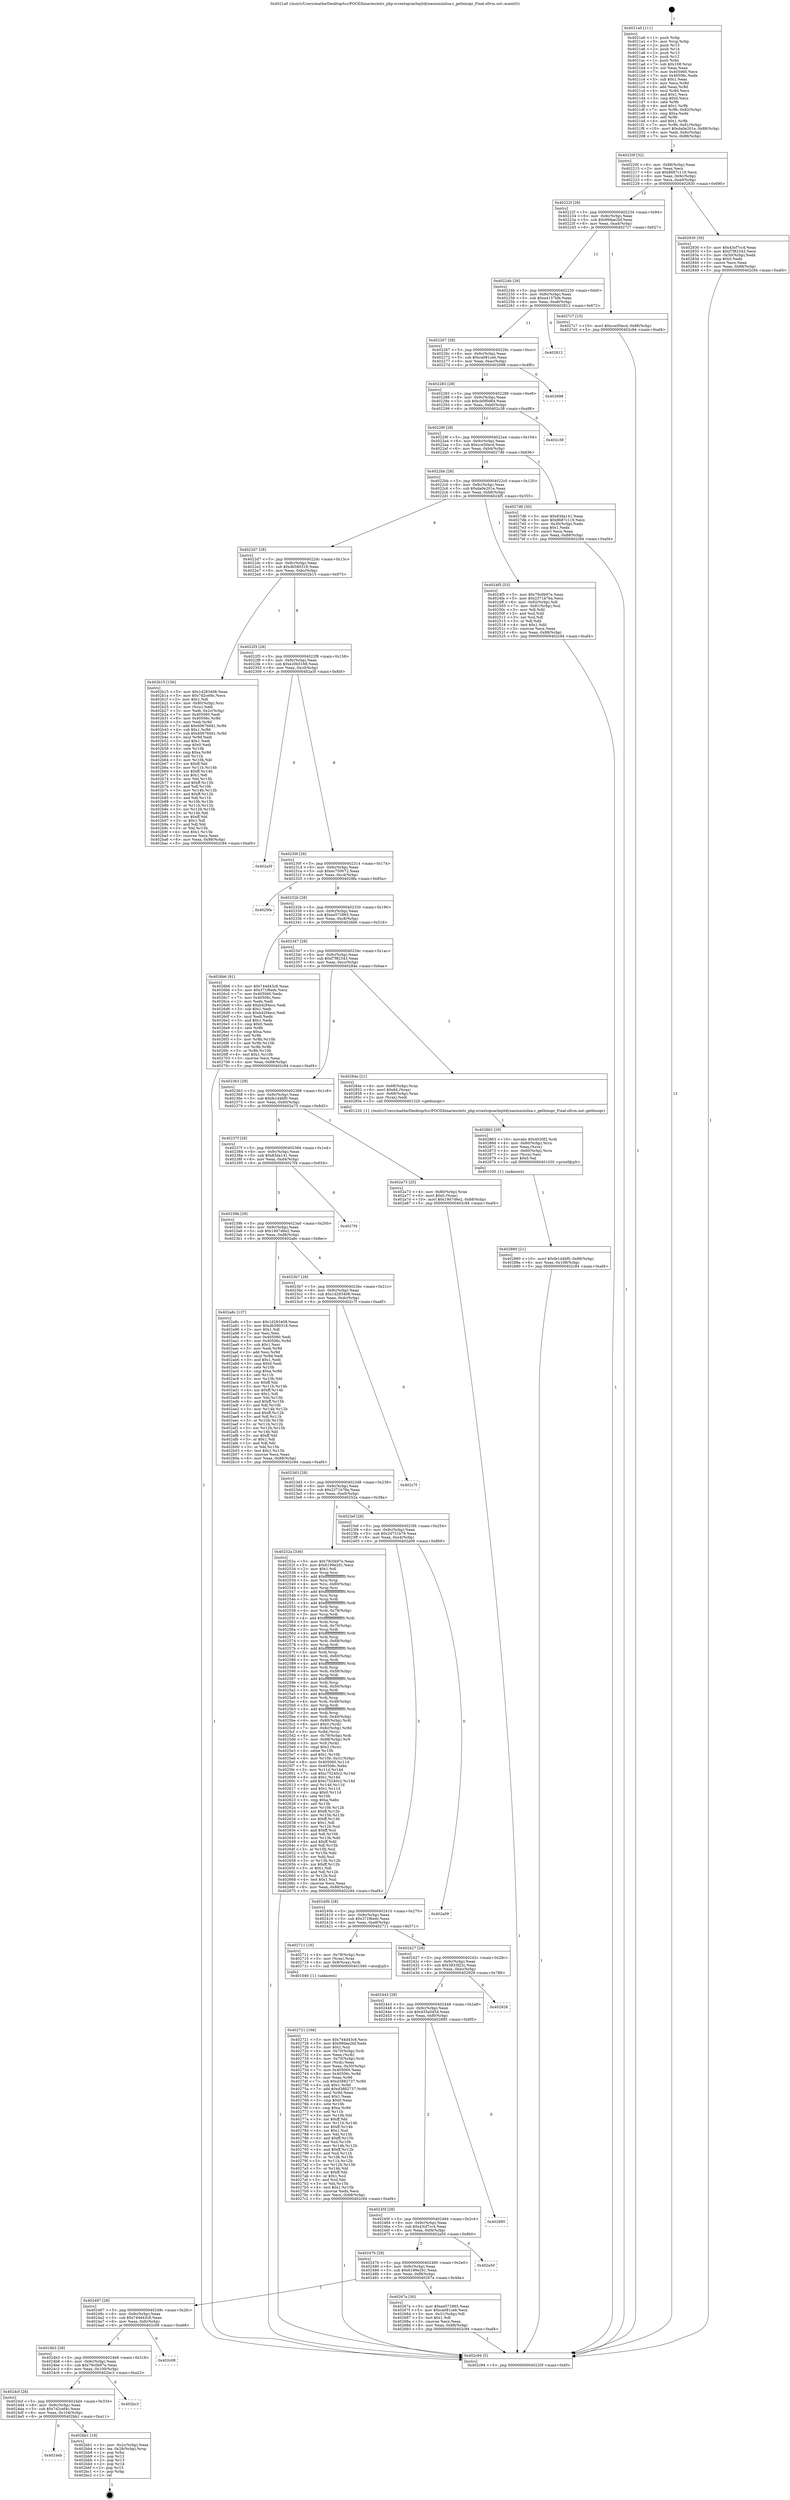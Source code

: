 digraph "0x4021a0" {
  label = "0x4021a0 (/mnt/c/Users/mathe/Desktop/tcc/POCII/binaries/extr_php-srcextopcachejitdynasmminilua.c_getbinopr_Final-ollvm.out::main(0))"
  labelloc = "t"
  node[shape=record]

  Entry [label="",width=0.3,height=0.3,shape=circle,fillcolor=black,style=filled]
  "0x40220f" [label="{
     0x40220f [32]\l
     | [instrs]\l
     &nbsp;&nbsp;0x40220f \<+6\>: mov -0x88(%rbp),%eax\l
     &nbsp;&nbsp;0x402215 \<+2\>: mov %eax,%ecx\l
     &nbsp;&nbsp;0x402217 \<+6\>: sub $0x8687c119,%ecx\l
     &nbsp;&nbsp;0x40221d \<+6\>: mov %eax,-0x9c(%rbp)\l
     &nbsp;&nbsp;0x402223 \<+6\>: mov %ecx,-0xa0(%rbp)\l
     &nbsp;&nbsp;0x402229 \<+6\>: je 0000000000402830 \<main+0x690\>\l
  }"]
  "0x402830" [label="{
     0x402830 [30]\l
     | [instrs]\l
     &nbsp;&nbsp;0x402830 \<+5\>: mov $0x43cf7cc4,%eax\l
     &nbsp;&nbsp;0x402835 \<+5\>: mov $0xf7f82343,%ecx\l
     &nbsp;&nbsp;0x40283a \<+3\>: mov -0x30(%rbp),%edx\l
     &nbsp;&nbsp;0x40283d \<+3\>: cmp $0x0,%edx\l
     &nbsp;&nbsp;0x402840 \<+3\>: cmove %ecx,%eax\l
     &nbsp;&nbsp;0x402843 \<+6\>: mov %eax,-0x88(%rbp)\l
     &nbsp;&nbsp;0x402849 \<+5\>: jmp 0000000000402c94 \<main+0xaf4\>\l
  }"]
  "0x40222f" [label="{
     0x40222f [28]\l
     | [instrs]\l
     &nbsp;&nbsp;0x40222f \<+5\>: jmp 0000000000402234 \<main+0x94\>\l
     &nbsp;&nbsp;0x402234 \<+6\>: mov -0x9c(%rbp),%eax\l
     &nbsp;&nbsp;0x40223a \<+5\>: sub $0x99dae2bf,%eax\l
     &nbsp;&nbsp;0x40223f \<+6\>: mov %eax,-0xa4(%rbp)\l
     &nbsp;&nbsp;0x402245 \<+6\>: je 00000000004027c7 \<main+0x627\>\l
  }"]
  Exit [label="",width=0.3,height=0.3,shape=circle,fillcolor=black,style=filled,peripheries=2]
  "0x4027c7" [label="{
     0x4027c7 [15]\l
     | [instrs]\l
     &nbsp;&nbsp;0x4027c7 \<+10\>: movl $0xcce50ecd,-0x88(%rbp)\l
     &nbsp;&nbsp;0x4027d1 \<+5\>: jmp 0000000000402c94 \<main+0xaf4\>\l
  }"]
  "0x40224b" [label="{
     0x40224b [28]\l
     | [instrs]\l
     &nbsp;&nbsp;0x40224b \<+5\>: jmp 0000000000402250 \<main+0xb0\>\l
     &nbsp;&nbsp;0x402250 \<+6\>: mov -0x9c(%rbp),%eax\l
     &nbsp;&nbsp;0x402256 \<+5\>: sub $0xa4157bfe,%eax\l
     &nbsp;&nbsp;0x40225b \<+6\>: mov %eax,-0xa8(%rbp)\l
     &nbsp;&nbsp;0x402261 \<+6\>: je 0000000000402812 \<main+0x672\>\l
  }"]
  "0x4024eb" [label="{
     0x4024eb\l
  }", style=dashed]
  "0x402812" [label="{
     0x402812\l
  }", style=dashed]
  "0x402267" [label="{
     0x402267 [28]\l
     | [instrs]\l
     &nbsp;&nbsp;0x402267 \<+5\>: jmp 000000000040226c \<main+0xcc\>\l
     &nbsp;&nbsp;0x40226c \<+6\>: mov -0x9c(%rbp),%eax\l
     &nbsp;&nbsp;0x402272 \<+5\>: sub $0xca081ceb,%eax\l
     &nbsp;&nbsp;0x402277 \<+6\>: mov %eax,-0xac(%rbp)\l
     &nbsp;&nbsp;0x40227d \<+6\>: je 0000000000402698 \<main+0x4f8\>\l
  }"]
  "0x402bb1" [label="{
     0x402bb1 [18]\l
     | [instrs]\l
     &nbsp;&nbsp;0x402bb1 \<+3\>: mov -0x2c(%rbp),%eax\l
     &nbsp;&nbsp;0x402bb4 \<+4\>: lea -0x28(%rbp),%rsp\l
     &nbsp;&nbsp;0x402bb8 \<+1\>: pop %rbx\l
     &nbsp;&nbsp;0x402bb9 \<+2\>: pop %r12\l
     &nbsp;&nbsp;0x402bbb \<+2\>: pop %r13\l
     &nbsp;&nbsp;0x402bbd \<+2\>: pop %r14\l
     &nbsp;&nbsp;0x402bbf \<+2\>: pop %r15\l
     &nbsp;&nbsp;0x402bc1 \<+1\>: pop %rbp\l
     &nbsp;&nbsp;0x402bc2 \<+1\>: ret\l
  }"]
  "0x402698" [label="{
     0x402698\l
  }", style=dashed]
  "0x402283" [label="{
     0x402283 [28]\l
     | [instrs]\l
     &nbsp;&nbsp;0x402283 \<+5\>: jmp 0000000000402288 \<main+0xe8\>\l
     &nbsp;&nbsp;0x402288 \<+6\>: mov -0x9c(%rbp),%eax\l
     &nbsp;&nbsp;0x40228e \<+5\>: sub $0xcb0f0d64,%eax\l
     &nbsp;&nbsp;0x402293 \<+6\>: mov %eax,-0xb0(%rbp)\l
     &nbsp;&nbsp;0x402299 \<+6\>: je 0000000000402c38 \<main+0xa98\>\l
  }"]
  "0x4024cf" [label="{
     0x4024cf [28]\l
     | [instrs]\l
     &nbsp;&nbsp;0x4024cf \<+5\>: jmp 00000000004024d4 \<main+0x334\>\l
     &nbsp;&nbsp;0x4024d4 \<+6\>: mov -0x9c(%rbp),%eax\l
     &nbsp;&nbsp;0x4024da \<+5\>: sub $0x7d2cef4c,%eax\l
     &nbsp;&nbsp;0x4024df \<+6\>: mov %eax,-0x104(%rbp)\l
     &nbsp;&nbsp;0x4024e5 \<+6\>: je 0000000000402bb1 \<main+0xa11\>\l
  }"]
  "0x402c38" [label="{
     0x402c38\l
  }", style=dashed]
  "0x40229f" [label="{
     0x40229f [28]\l
     | [instrs]\l
     &nbsp;&nbsp;0x40229f \<+5\>: jmp 00000000004022a4 \<main+0x104\>\l
     &nbsp;&nbsp;0x4022a4 \<+6\>: mov -0x9c(%rbp),%eax\l
     &nbsp;&nbsp;0x4022aa \<+5\>: sub $0xcce50ecd,%eax\l
     &nbsp;&nbsp;0x4022af \<+6\>: mov %eax,-0xb4(%rbp)\l
     &nbsp;&nbsp;0x4022b5 \<+6\>: je 00000000004027d6 \<main+0x636\>\l
  }"]
  "0x402bc3" [label="{
     0x402bc3\l
  }", style=dashed]
  "0x4027d6" [label="{
     0x4027d6 [30]\l
     | [instrs]\l
     &nbsp;&nbsp;0x4027d6 \<+5\>: mov $0x83da141,%eax\l
     &nbsp;&nbsp;0x4027db \<+5\>: mov $0x8687c119,%ecx\l
     &nbsp;&nbsp;0x4027e0 \<+3\>: mov -0x30(%rbp),%edx\l
     &nbsp;&nbsp;0x4027e3 \<+3\>: cmp $0x1,%edx\l
     &nbsp;&nbsp;0x4027e6 \<+3\>: cmovl %ecx,%eax\l
     &nbsp;&nbsp;0x4027e9 \<+6\>: mov %eax,-0x88(%rbp)\l
     &nbsp;&nbsp;0x4027ef \<+5\>: jmp 0000000000402c94 \<main+0xaf4\>\l
  }"]
  "0x4022bb" [label="{
     0x4022bb [28]\l
     | [instrs]\l
     &nbsp;&nbsp;0x4022bb \<+5\>: jmp 00000000004022c0 \<main+0x120\>\l
     &nbsp;&nbsp;0x4022c0 \<+6\>: mov -0x9c(%rbp),%eax\l
     &nbsp;&nbsp;0x4022c6 \<+5\>: sub $0xda0e201e,%eax\l
     &nbsp;&nbsp;0x4022cb \<+6\>: mov %eax,-0xb8(%rbp)\l
     &nbsp;&nbsp;0x4022d1 \<+6\>: je 00000000004024f5 \<main+0x355\>\l
  }"]
  "0x4024b3" [label="{
     0x4024b3 [28]\l
     | [instrs]\l
     &nbsp;&nbsp;0x4024b3 \<+5\>: jmp 00000000004024b8 \<main+0x318\>\l
     &nbsp;&nbsp;0x4024b8 \<+6\>: mov -0x9c(%rbp),%eax\l
     &nbsp;&nbsp;0x4024be \<+5\>: sub $0x79c0b97e,%eax\l
     &nbsp;&nbsp;0x4024c3 \<+6\>: mov %eax,-0x100(%rbp)\l
     &nbsp;&nbsp;0x4024c9 \<+6\>: je 0000000000402bc3 \<main+0xa23\>\l
  }"]
  "0x4024f5" [label="{
     0x4024f5 [53]\l
     | [instrs]\l
     &nbsp;&nbsp;0x4024f5 \<+5\>: mov $0x79c0b97e,%eax\l
     &nbsp;&nbsp;0x4024fa \<+5\>: mov $0x2371b76a,%ecx\l
     &nbsp;&nbsp;0x4024ff \<+6\>: mov -0x82(%rbp),%dl\l
     &nbsp;&nbsp;0x402505 \<+7\>: mov -0x81(%rbp),%sil\l
     &nbsp;&nbsp;0x40250c \<+3\>: mov %dl,%dil\l
     &nbsp;&nbsp;0x40250f \<+3\>: and %sil,%dil\l
     &nbsp;&nbsp;0x402512 \<+3\>: xor %sil,%dl\l
     &nbsp;&nbsp;0x402515 \<+3\>: or %dl,%dil\l
     &nbsp;&nbsp;0x402518 \<+4\>: test $0x1,%dil\l
     &nbsp;&nbsp;0x40251c \<+3\>: cmovne %ecx,%eax\l
     &nbsp;&nbsp;0x40251f \<+6\>: mov %eax,-0x88(%rbp)\l
     &nbsp;&nbsp;0x402525 \<+5\>: jmp 0000000000402c94 \<main+0xaf4\>\l
  }"]
  "0x4022d7" [label="{
     0x4022d7 [28]\l
     | [instrs]\l
     &nbsp;&nbsp;0x4022d7 \<+5\>: jmp 00000000004022dc \<main+0x13c\>\l
     &nbsp;&nbsp;0x4022dc \<+6\>: mov -0x9c(%rbp),%eax\l
     &nbsp;&nbsp;0x4022e2 \<+5\>: sub $0xdb580318,%eax\l
     &nbsp;&nbsp;0x4022e7 \<+6\>: mov %eax,-0xbc(%rbp)\l
     &nbsp;&nbsp;0x4022ed \<+6\>: je 0000000000402b15 \<main+0x975\>\l
  }"]
  "0x402c94" [label="{
     0x402c94 [5]\l
     | [instrs]\l
     &nbsp;&nbsp;0x402c94 \<+5\>: jmp 000000000040220f \<main+0x6f\>\l
  }"]
  "0x4021a0" [label="{
     0x4021a0 [111]\l
     | [instrs]\l
     &nbsp;&nbsp;0x4021a0 \<+1\>: push %rbp\l
     &nbsp;&nbsp;0x4021a1 \<+3\>: mov %rsp,%rbp\l
     &nbsp;&nbsp;0x4021a4 \<+2\>: push %r15\l
     &nbsp;&nbsp;0x4021a6 \<+2\>: push %r14\l
     &nbsp;&nbsp;0x4021a8 \<+2\>: push %r13\l
     &nbsp;&nbsp;0x4021aa \<+2\>: push %r12\l
     &nbsp;&nbsp;0x4021ac \<+1\>: push %rbx\l
     &nbsp;&nbsp;0x4021ad \<+7\>: sub $0x108,%rsp\l
     &nbsp;&nbsp;0x4021b4 \<+2\>: xor %eax,%eax\l
     &nbsp;&nbsp;0x4021b6 \<+7\>: mov 0x405060,%ecx\l
     &nbsp;&nbsp;0x4021bd \<+7\>: mov 0x40506c,%edx\l
     &nbsp;&nbsp;0x4021c4 \<+3\>: sub $0x1,%eax\l
     &nbsp;&nbsp;0x4021c7 \<+3\>: mov %ecx,%r8d\l
     &nbsp;&nbsp;0x4021ca \<+3\>: add %eax,%r8d\l
     &nbsp;&nbsp;0x4021cd \<+4\>: imul %r8d,%ecx\l
     &nbsp;&nbsp;0x4021d1 \<+3\>: and $0x1,%ecx\l
     &nbsp;&nbsp;0x4021d4 \<+3\>: cmp $0x0,%ecx\l
     &nbsp;&nbsp;0x4021d7 \<+4\>: sete %r9b\l
     &nbsp;&nbsp;0x4021db \<+4\>: and $0x1,%r9b\l
     &nbsp;&nbsp;0x4021df \<+7\>: mov %r9b,-0x82(%rbp)\l
     &nbsp;&nbsp;0x4021e6 \<+3\>: cmp $0xa,%edx\l
     &nbsp;&nbsp;0x4021e9 \<+4\>: setl %r9b\l
     &nbsp;&nbsp;0x4021ed \<+4\>: and $0x1,%r9b\l
     &nbsp;&nbsp;0x4021f1 \<+7\>: mov %r9b,-0x81(%rbp)\l
     &nbsp;&nbsp;0x4021f8 \<+10\>: movl $0xda0e201e,-0x88(%rbp)\l
     &nbsp;&nbsp;0x402202 \<+6\>: mov %edi,-0x8c(%rbp)\l
     &nbsp;&nbsp;0x402208 \<+7\>: mov %rsi,-0x98(%rbp)\l
  }"]
  "0x402c08" [label="{
     0x402c08\l
  }", style=dashed]
  "0x402b15" [label="{
     0x402b15 [156]\l
     | [instrs]\l
     &nbsp;&nbsp;0x402b15 \<+5\>: mov $0x1d283408,%eax\l
     &nbsp;&nbsp;0x402b1a \<+5\>: mov $0x7d2cef4c,%ecx\l
     &nbsp;&nbsp;0x402b1f \<+2\>: mov $0x1,%dl\l
     &nbsp;&nbsp;0x402b21 \<+4\>: mov -0x80(%rbp),%rsi\l
     &nbsp;&nbsp;0x402b25 \<+2\>: mov (%rsi),%edi\l
     &nbsp;&nbsp;0x402b27 \<+3\>: mov %edi,-0x2c(%rbp)\l
     &nbsp;&nbsp;0x402b2a \<+7\>: mov 0x405060,%edi\l
     &nbsp;&nbsp;0x402b31 \<+8\>: mov 0x40506c,%r8d\l
     &nbsp;&nbsp;0x402b39 \<+3\>: mov %edi,%r9d\l
     &nbsp;&nbsp;0x402b3c \<+7\>: add $0x606760d1,%r9d\l
     &nbsp;&nbsp;0x402b43 \<+4\>: sub $0x1,%r9d\l
     &nbsp;&nbsp;0x402b47 \<+7\>: sub $0x606760d1,%r9d\l
     &nbsp;&nbsp;0x402b4e \<+4\>: imul %r9d,%edi\l
     &nbsp;&nbsp;0x402b52 \<+3\>: and $0x1,%edi\l
     &nbsp;&nbsp;0x402b55 \<+3\>: cmp $0x0,%edi\l
     &nbsp;&nbsp;0x402b58 \<+4\>: sete %r10b\l
     &nbsp;&nbsp;0x402b5c \<+4\>: cmp $0xa,%r8d\l
     &nbsp;&nbsp;0x402b60 \<+4\>: setl %r11b\l
     &nbsp;&nbsp;0x402b64 \<+3\>: mov %r10b,%bl\l
     &nbsp;&nbsp;0x402b67 \<+3\>: xor $0xff,%bl\l
     &nbsp;&nbsp;0x402b6a \<+3\>: mov %r11b,%r14b\l
     &nbsp;&nbsp;0x402b6d \<+4\>: xor $0xff,%r14b\l
     &nbsp;&nbsp;0x402b71 \<+3\>: xor $0x1,%dl\l
     &nbsp;&nbsp;0x402b74 \<+3\>: mov %bl,%r15b\l
     &nbsp;&nbsp;0x402b77 \<+4\>: and $0xff,%r15b\l
     &nbsp;&nbsp;0x402b7b \<+3\>: and %dl,%r10b\l
     &nbsp;&nbsp;0x402b7e \<+3\>: mov %r14b,%r12b\l
     &nbsp;&nbsp;0x402b81 \<+4\>: and $0xff,%r12b\l
     &nbsp;&nbsp;0x402b85 \<+3\>: and %dl,%r11b\l
     &nbsp;&nbsp;0x402b88 \<+3\>: or %r10b,%r15b\l
     &nbsp;&nbsp;0x402b8b \<+3\>: or %r11b,%r12b\l
     &nbsp;&nbsp;0x402b8e \<+3\>: xor %r12b,%r15b\l
     &nbsp;&nbsp;0x402b91 \<+3\>: or %r14b,%bl\l
     &nbsp;&nbsp;0x402b94 \<+3\>: xor $0xff,%bl\l
     &nbsp;&nbsp;0x402b97 \<+3\>: or $0x1,%dl\l
     &nbsp;&nbsp;0x402b9a \<+2\>: and %dl,%bl\l
     &nbsp;&nbsp;0x402b9c \<+3\>: or %bl,%r15b\l
     &nbsp;&nbsp;0x402b9f \<+4\>: test $0x1,%r15b\l
     &nbsp;&nbsp;0x402ba3 \<+3\>: cmovne %ecx,%eax\l
     &nbsp;&nbsp;0x402ba6 \<+6\>: mov %eax,-0x88(%rbp)\l
     &nbsp;&nbsp;0x402bac \<+5\>: jmp 0000000000402c94 \<main+0xaf4\>\l
  }"]
  "0x4022f3" [label="{
     0x4022f3 [28]\l
     | [instrs]\l
     &nbsp;&nbsp;0x4022f3 \<+5\>: jmp 00000000004022f8 \<main+0x158\>\l
     &nbsp;&nbsp;0x4022f8 \<+6\>: mov -0x9c(%rbp),%eax\l
     &nbsp;&nbsp;0x4022fe \<+5\>: sub $0xe20b5168,%eax\l
     &nbsp;&nbsp;0x402303 \<+6\>: mov %eax,-0xc0(%rbp)\l
     &nbsp;&nbsp;0x402309 \<+6\>: je 0000000000402a5f \<main+0x8bf\>\l
  }"]
  "0x402880" [label="{
     0x402880 [21]\l
     | [instrs]\l
     &nbsp;&nbsp;0x402880 \<+10\>: movl $0xfe1d4bf0,-0x88(%rbp)\l
     &nbsp;&nbsp;0x40288a \<+6\>: mov %eax,-0x108(%rbp)\l
     &nbsp;&nbsp;0x402890 \<+5\>: jmp 0000000000402c94 \<main+0xaf4\>\l
  }"]
  "0x402a5f" [label="{
     0x402a5f\l
  }", style=dashed]
  "0x40230f" [label="{
     0x40230f [28]\l
     | [instrs]\l
     &nbsp;&nbsp;0x40230f \<+5\>: jmp 0000000000402314 \<main+0x174\>\l
     &nbsp;&nbsp;0x402314 \<+6\>: mov -0x9c(%rbp),%eax\l
     &nbsp;&nbsp;0x40231a \<+5\>: sub $0xec750072,%eax\l
     &nbsp;&nbsp;0x40231f \<+6\>: mov %eax,-0xc4(%rbp)\l
     &nbsp;&nbsp;0x402325 \<+6\>: je 00000000004029fa \<main+0x85a\>\l
  }"]
  "0x402863" [label="{
     0x402863 [29]\l
     | [instrs]\l
     &nbsp;&nbsp;0x402863 \<+10\>: movabs $0x4030f2,%rdi\l
     &nbsp;&nbsp;0x40286d \<+4\>: mov -0x60(%rbp),%rcx\l
     &nbsp;&nbsp;0x402871 \<+2\>: mov %eax,(%rcx)\l
     &nbsp;&nbsp;0x402873 \<+4\>: mov -0x60(%rbp),%rcx\l
     &nbsp;&nbsp;0x402877 \<+2\>: mov (%rcx),%esi\l
     &nbsp;&nbsp;0x402879 \<+2\>: mov $0x0,%al\l
     &nbsp;&nbsp;0x40287b \<+5\>: call 0000000000401030 \<printf@plt\>\l
     | [calls]\l
     &nbsp;&nbsp;0x401030 \{1\} (unknown)\l
  }"]
  "0x4029fa" [label="{
     0x4029fa\l
  }", style=dashed]
  "0x40232b" [label="{
     0x40232b [28]\l
     | [instrs]\l
     &nbsp;&nbsp;0x40232b \<+5\>: jmp 0000000000402330 \<main+0x190\>\l
     &nbsp;&nbsp;0x402330 \<+6\>: mov -0x9c(%rbp),%eax\l
     &nbsp;&nbsp;0x402336 \<+5\>: sub $0xee572965,%eax\l
     &nbsp;&nbsp;0x40233b \<+6\>: mov %eax,-0xc8(%rbp)\l
     &nbsp;&nbsp;0x402341 \<+6\>: je 00000000004026b6 \<main+0x516\>\l
  }"]
  "0x402721" [label="{
     0x402721 [166]\l
     | [instrs]\l
     &nbsp;&nbsp;0x402721 \<+5\>: mov $0x744d43c8,%ecx\l
     &nbsp;&nbsp;0x402726 \<+5\>: mov $0x99dae2bf,%edx\l
     &nbsp;&nbsp;0x40272b \<+3\>: mov $0x1,%sil\l
     &nbsp;&nbsp;0x40272e \<+4\>: mov -0x70(%rbp),%rdi\l
     &nbsp;&nbsp;0x402732 \<+2\>: mov %eax,(%rdi)\l
     &nbsp;&nbsp;0x402734 \<+4\>: mov -0x70(%rbp),%rdi\l
     &nbsp;&nbsp;0x402738 \<+2\>: mov (%rdi),%eax\l
     &nbsp;&nbsp;0x40273a \<+3\>: mov %eax,-0x30(%rbp)\l
     &nbsp;&nbsp;0x40273d \<+7\>: mov 0x405060,%eax\l
     &nbsp;&nbsp;0x402744 \<+8\>: mov 0x40506c,%r8d\l
     &nbsp;&nbsp;0x40274c \<+3\>: mov %eax,%r9d\l
     &nbsp;&nbsp;0x40274f \<+7\>: sub $0xd3882737,%r9d\l
     &nbsp;&nbsp;0x402756 \<+4\>: sub $0x1,%r9d\l
     &nbsp;&nbsp;0x40275a \<+7\>: add $0xd3882737,%r9d\l
     &nbsp;&nbsp;0x402761 \<+4\>: imul %r9d,%eax\l
     &nbsp;&nbsp;0x402765 \<+3\>: and $0x1,%eax\l
     &nbsp;&nbsp;0x402768 \<+3\>: cmp $0x0,%eax\l
     &nbsp;&nbsp;0x40276b \<+4\>: sete %r10b\l
     &nbsp;&nbsp;0x40276f \<+4\>: cmp $0xa,%r8d\l
     &nbsp;&nbsp;0x402773 \<+4\>: setl %r11b\l
     &nbsp;&nbsp;0x402777 \<+3\>: mov %r10b,%bl\l
     &nbsp;&nbsp;0x40277a \<+3\>: xor $0xff,%bl\l
     &nbsp;&nbsp;0x40277d \<+3\>: mov %r11b,%r14b\l
     &nbsp;&nbsp;0x402780 \<+4\>: xor $0xff,%r14b\l
     &nbsp;&nbsp;0x402784 \<+4\>: xor $0x1,%sil\l
     &nbsp;&nbsp;0x402788 \<+3\>: mov %bl,%r15b\l
     &nbsp;&nbsp;0x40278b \<+4\>: and $0xff,%r15b\l
     &nbsp;&nbsp;0x40278f \<+3\>: and %sil,%r10b\l
     &nbsp;&nbsp;0x402792 \<+3\>: mov %r14b,%r12b\l
     &nbsp;&nbsp;0x402795 \<+4\>: and $0xff,%r12b\l
     &nbsp;&nbsp;0x402799 \<+3\>: and %sil,%r11b\l
     &nbsp;&nbsp;0x40279c \<+3\>: or %r10b,%r15b\l
     &nbsp;&nbsp;0x40279f \<+3\>: or %r11b,%r12b\l
     &nbsp;&nbsp;0x4027a2 \<+3\>: xor %r12b,%r15b\l
     &nbsp;&nbsp;0x4027a5 \<+3\>: or %r14b,%bl\l
     &nbsp;&nbsp;0x4027a8 \<+3\>: xor $0xff,%bl\l
     &nbsp;&nbsp;0x4027ab \<+4\>: or $0x1,%sil\l
     &nbsp;&nbsp;0x4027af \<+3\>: and %sil,%bl\l
     &nbsp;&nbsp;0x4027b2 \<+3\>: or %bl,%r15b\l
     &nbsp;&nbsp;0x4027b5 \<+4\>: test $0x1,%r15b\l
     &nbsp;&nbsp;0x4027b9 \<+3\>: cmovne %edx,%ecx\l
     &nbsp;&nbsp;0x4027bc \<+6\>: mov %ecx,-0x88(%rbp)\l
     &nbsp;&nbsp;0x4027c2 \<+5\>: jmp 0000000000402c94 \<main+0xaf4\>\l
  }"]
  "0x4026b6" [label="{
     0x4026b6 [91]\l
     | [instrs]\l
     &nbsp;&nbsp;0x4026b6 \<+5\>: mov $0x744d43c8,%eax\l
     &nbsp;&nbsp;0x4026bb \<+5\>: mov $0x371f6edc,%ecx\l
     &nbsp;&nbsp;0x4026c0 \<+7\>: mov 0x405060,%edx\l
     &nbsp;&nbsp;0x4026c7 \<+7\>: mov 0x40506c,%esi\l
     &nbsp;&nbsp;0x4026ce \<+2\>: mov %edx,%edi\l
     &nbsp;&nbsp;0x4026d0 \<+6\>: add $0xb42f4ecc,%edi\l
     &nbsp;&nbsp;0x4026d6 \<+3\>: sub $0x1,%edi\l
     &nbsp;&nbsp;0x4026d9 \<+6\>: sub $0xb42f4ecc,%edi\l
     &nbsp;&nbsp;0x4026df \<+3\>: imul %edi,%edx\l
     &nbsp;&nbsp;0x4026e2 \<+3\>: and $0x1,%edx\l
     &nbsp;&nbsp;0x4026e5 \<+3\>: cmp $0x0,%edx\l
     &nbsp;&nbsp;0x4026e8 \<+4\>: sete %r8b\l
     &nbsp;&nbsp;0x4026ec \<+3\>: cmp $0xa,%esi\l
     &nbsp;&nbsp;0x4026ef \<+4\>: setl %r9b\l
     &nbsp;&nbsp;0x4026f3 \<+3\>: mov %r8b,%r10b\l
     &nbsp;&nbsp;0x4026f6 \<+3\>: and %r9b,%r10b\l
     &nbsp;&nbsp;0x4026f9 \<+3\>: xor %r9b,%r8b\l
     &nbsp;&nbsp;0x4026fc \<+3\>: or %r8b,%r10b\l
     &nbsp;&nbsp;0x4026ff \<+4\>: test $0x1,%r10b\l
     &nbsp;&nbsp;0x402703 \<+3\>: cmovne %ecx,%eax\l
     &nbsp;&nbsp;0x402706 \<+6\>: mov %eax,-0x88(%rbp)\l
     &nbsp;&nbsp;0x40270c \<+5\>: jmp 0000000000402c94 \<main+0xaf4\>\l
  }"]
  "0x402347" [label="{
     0x402347 [28]\l
     | [instrs]\l
     &nbsp;&nbsp;0x402347 \<+5\>: jmp 000000000040234c \<main+0x1ac\>\l
     &nbsp;&nbsp;0x40234c \<+6\>: mov -0x9c(%rbp),%eax\l
     &nbsp;&nbsp;0x402352 \<+5\>: sub $0xf7f82343,%eax\l
     &nbsp;&nbsp;0x402357 \<+6\>: mov %eax,-0xcc(%rbp)\l
     &nbsp;&nbsp;0x40235d \<+6\>: je 000000000040284e \<main+0x6ae\>\l
  }"]
  "0x402497" [label="{
     0x402497 [28]\l
     | [instrs]\l
     &nbsp;&nbsp;0x402497 \<+5\>: jmp 000000000040249c \<main+0x2fc\>\l
     &nbsp;&nbsp;0x40249c \<+6\>: mov -0x9c(%rbp),%eax\l
     &nbsp;&nbsp;0x4024a2 \<+5\>: sub $0x744d43c8,%eax\l
     &nbsp;&nbsp;0x4024a7 \<+6\>: mov %eax,-0xfc(%rbp)\l
     &nbsp;&nbsp;0x4024ad \<+6\>: je 0000000000402c08 \<main+0xa68\>\l
  }"]
  "0x40284e" [label="{
     0x40284e [21]\l
     | [instrs]\l
     &nbsp;&nbsp;0x40284e \<+4\>: mov -0x68(%rbp),%rax\l
     &nbsp;&nbsp;0x402852 \<+6\>: movl $0x64,(%rax)\l
     &nbsp;&nbsp;0x402858 \<+4\>: mov -0x68(%rbp),%rax\l
     &nbsp;&nbsp;0x40285c \<+2\>: mov (%rax),%edi\l
     &nbsp;&nbsp;0x40285e \<+5\>: call 0000000000401220 \<getbinopr\>\l
     | [calls]\l
     &nbsp;&nbsp;0x401220 \{1\} (/mnt/c/Users/mathe/Desktop/tcc/POCII/binaries/extr_php-srcextopcachejitdynasmminilua.c_getbinopr_Final-ollvm.out::getbinopr)\l
  }"]
  "0x402363" [label="{
     0x402363 [28]\l
     | [instrs]\l
     &nbsp;&nbsp;0x402363 \<+5\>: jmp 0000000000402368 \<main+0x1c8\>\l
     &nbsp;&nbsp;0x402368 \<+6\>: mov -0x9c(%rbp),%eax\l
     &nbsp;&nbsp;0x40236e \<+5\>: sub $0xfe1d4bf0,%eax\l
     &nbsp;&nbsp;0x402373 \<+6\>: mov %eax,-0xd0(%rbp)\l
     &nbsp;&nbsp;0x402379 \<+6\>: je 0000000000402a73 \<main+0x8d3\>\l
  }"]
  "0x40267a" [label="{
     0x40267a [30]\l
     | [instrs]\l
     &nbsp;&nbsp;0x40267a \<+5\>: mov $0xee572965,%eax\l
     &nbsp;&nbsp;0x40267f \<+5\>: mov $0xca081ceb,%ecx\l
     &nbsp;&nbsp;0x402684 \<+3\>: mov -0x31(%rbp),%dl\l
     &nbsp;&nbsp;0x402687 \<+3\>: test $0x1,%dl\l
     &nbsp;&nbsp;0x40268a \<+3\>: cmovne %ecx,%eax\l
     &nbsp;&nbsp;0x40268d \<+6\>: mov %eax,-0x88(%rbp)\l
     &nbsp;&nbsp;0x402693 \<+5\>: jmp 0000000000402c94 \<main+0xaf4\>\l
  }"]
  "0x402a73" [label="{
     0x402a73 [25]\l
     | [instrs]\l
     &nbsp;&nbsp;0x402a73 \<+4\>: mov -0x80(%rbp),%rax\l
     &nbsp;&nbsp;0x402a77 \<+6\>: movl $0x0,(%rax)\l
     &nbsp;&nbsp;0x402a7d \<+10\>: movl $0x19d7d6e2,-0x88(%rbp)\l
     &nbsp;&nbsp;0x402a87 \<+5\>: jmp 0000000000402c94 \<main+0xaf4\>\l
  }"]
  "0x40237f" [label="{
     0x40237f [28]\l
     | [instrs]\l
     &nbsp;&nbsp;0x40237f \<+5\>: jmp 0000000000402384 \<main+0x1e4\>\l
     &nbsp;&nbsp;0x402384 \<+6\>: mov -0x9c(%rbp),%eax\l
     &nbsp;&nbsp;0x40238a \<+5\>: sub $0x83da141,%eax\l
     &nbsp;&nbsp;0x40238f \<+6\>: mov %eax,-0xd4(%rbp)\l
     &nbsp;&nbsp;0x402395 \<+6\>: je 00000000004027f4 \<main+0x654\>\l
  }"]
  "0x40247b" [label="{
     0x40247b [28]\l
     | [instrs]\l
     &nbsp;&nbsp;0x40247b \<+5\>: jmp 0000000000402480 \<main+0x2e0\>\l
     &nbsp;&nbsp;0x402480 \<+6\>: mov -0x9c(%rbp),%eax\l
     &nbsp;&nbsp;0x402486 \<+5\>: sub $0x6199e291,%eax\l
     &nbsp;&nbsp;0x40248b \<+6\>: mov %eax,-0xf8(%rbp)\l
     &nbsp;&nbsp;0x402491 \<+6\>: je 000000000040267a \<main+0x4da\>\l
  }"]
  "0x4027f4" [label="{
     0x4027f4\l
  }", style=dashed]
  "0x40239b" [label="{
     0x40239b [28]\l
     | [instrs]\l
     &nbsp;&nbsp;0x40239b \<+5\>: jmp 00000000004023a0 \<main+0x200\>\l
     &nbsp;&nbsp;0x4023a0 \<+6\>: mov -0x9c(%rbp),%eax\l
     &nbsp;&nbsp;0x4023a6 \<+5\>: sub $0x19d7d6e2,%eax\l
     &nbsp;&nbsp;0x4023ab \<+6\>: mov %eax,-0xd8(%rbp)\l
     &nbsp;&nbsp;0x4023b1 \<+6\>: je 0000000000402a8c \<main+0x8ec\>\l
  }"]
  "0x402a50" [label="{
     0x402a50\l
  }", style=dashed]
  "0x402a8c" [label="{
     0x402a8c [137]\l
     | [instrs]\l
     &nbsp;&nbsp;0x402a8c \<+5\>: mov $0x1d283408,%eax\l
     &nbsp;&nbsp;0x402a91 \<+5\>: mov $0xdb580318,%ecx\l
     &nbsp;&nbsp;0x402a96 \<+2\>: mov $0x1,%dl\l
     &nbsp;&nbsp;0x402a98 \<+2\>: xor %esi,%esi\l
     &nbsp;&nbsp;0x402a9a \<+7\>: mov 0x405060,%edi\l
     &nbsp;&nbsp;0x402aa1 \<+8\>: mov 0x40506c,%r8d\l
     &nbsp;&nbsp;0x402aa9 \<+3\>: sub $0x1,%esi\l
     &nbsp;&nbsp;0x402aac \<+3\>: mov %edi,%r9d\l
     &nbsp;&nbsp;0x402aaf \<+3\>: add %esi,%r9d\l
     &nbsp;&nbsp;0x402ab2 \<+4\>: imul %r9d,%edi\l
     &nbsp;&nbsp;0x402ab6 \<+3\>: and $0x1,%edi\l
     &nbsp;&nbsp;0x402ab9 \<+3\>: cmp $0x0,%edi\l
     &nbsp;&nbsp;0x402abc \<+4\>: sete %r10b\l
     &nbsp;&nbsp;0x402ac0 \<+4\>: cmp $0xa,%r8d\l
     &nbsp;&nbsp;0x402ac4 \<+4\>: setl %r11b\l
     &nbsp;&nbsp;0x402ac8 \<+3\>: mov %r10b,%bl\l
     &nbsp;&nbsp;0x402acb \<+3\>: xor $0xff,%bl\l
     &nbsp;&nbsp;0x402ace \<+3\>: mov %r11b,%r14b\l
     &nbsp;&nbsp;0x402ad1 \<+4\>: xor $0xff,%r14b\l
     &nbsp;&nbsp;0x402ad5 \<+3\>: xor $0x1,%dl\l
     &nbsp;&nbsp;0x402ad8 \<+3\>: mov %bl,%r15b\l
     &nbsp;&nbsp;0x402adb \<+4\>: and $0xff,%r15b\l
     &nbsp;&nbsp;0x402adf \<+3\>: and %dl,%r10b\l
     &nbsp;&nbsp;0x402ae2 \<+3\>: mov %r14b,%r12b\l
     &nbsp;&nbsp;0x402ae5 \<+4\>: and $0xff,%r12b\l
     &nbsp;&nbsp;0x402ae9 \<+3\>: and %dl,%r11b\l
     &nbsp;&nbsp;0x402aec \<+3\>: or %r10b,%r15b\l
     &nbsp;&nbsp;0x402aef \<+3\>: or %r11b,%r12b\l
     &nbsp;&nbsp;0x402af2 \<+3\>: xor %r12b,%r15b\l
     &nbsp;&nbsp;0x402af5 \<+3\>: or %r14b,%bl\l
     &nbsp;&nbsp;0x402af8 \<+3\>: xor $0xff,%bl\l
     &nbsp;&nbsp;0x402afb \<+3\>: or $0x1,%dl\l
     &nbsp;&nbsp;0x402afe \<+2\>: and %dl,%bl\l
     &nbsp;&nbsp;0x402b00 \<+3\>: or %bl,%r15b\l
     &nbsp;&nbsp;0x402b03 \<+4\>: test $0x1,%r15b\l
     &nbsp;&nbsp;0x402b07 \<+3\>: cmovne %ecx,%eax\l
     &nbsp;&nbsp;0x402b0a \<+6\>: mov %eax,-0x88(%rbp)\l
     &nbsp;&nbsp;0x402b10 \<+5\>: jmp 0000000000402c94 \<main+0xaf4\>\l
  }"]
  "0x4023b7" [label="{
     0x4023b7 [28]\l
     | [instrs]\l
     &nbsp;&nbsp;0x4023b7 \<+5\>: jmp 00000000004023bc \<main+0x21c\>\l
     &nbsp;&nbsp;0x4023bc \<+6\>: mov -0x9c(%rbp),%eax\l
     &nbsp;&nbsp;0x4023c2 \<+5\>: sub $0x1d283408,%eax\l
     &nbsp;&nbsp;0x4023c7 \<+6\>: mov %eax,-0xdc(%rbp)\l
     &nbsp;&nbsp;0x4023cd \<+6\>: je 0000000000402c7f \<main+0xadf\>\l
  }"]
  "0x40245f" [label="{
     0x40245f [28]\l
     | [instrs]\l
     &nbsp;&nbsp;0x40245f \<+5\>: jmp 0000000000402464 \<main+0x2c4\>\l
     &nbsp;&nbsp;0x402464 \<+6\>: mov -0x9c(%rbp),%eax\l
     &nbsp;&nbsp;0x40246a \<+5\>: sub $0x43cf7cc4,%eax\l
     &nbsp;&nbsp;0x40246f \<+6\>: mov %eax,-0xf4(%rbp)\l
     &nbsp;&nbsp;0x402475 \<+6\>: je 0000000000402a50 \<main+0x8b0\>\l
  }"]
  "0x402c7f" [label="{
     0x402c7f\l
  }", style=dashed]
  "0x4023d3" [label="{
     0x4023d3 [28]\l
     | [instrs]\l
     &nbsp;&nbsp;0x4023d3 \<+5\>: jmp 00000000004023d8 \<main+0x238\>\l
     &nbsp;&nbsp;0x4023d8 \<+6\>: mov -0x9c(%rbp),%eax\l
     &nbsp;&nbsp;0x4023de \<+5\>: sub $0x2371b76a,%eax\l
     &nbsp;&nbsp;0x4023e3 \<+6\>: mov %eax,-0xe0(%rbp)\l
     &nbsp;&nbsp;0x4023e9 \<+6\>: je 000000000040252a \<main+0x38a\>\l
  }"]
  "0x402895" [label="{
     0x402895\l
  }", style=dashed]
  "0x40252a" [label="{
     0x40252a [336]\l
     | [instrs]\l
     &nbsp;&nbsp;0x40252a \<+5\>: mov $0x79c0b97e,%eax\l
     &nbsp;&nbsp;0x40252f \<+5\>: mov $0x6199e291,%ecx\l
     &nbsp;&nbsp;0x402534 \<+2\>: mov $0x1,%dl\l
     &nbsp;&nbsp;0x402536 \<+3\>: mov %rsp,%rsi\l
     &nbsp;&nbsp;0x402539 \<+4\>: add $0xfffffffffffffff0,%rsi\l
     &nbsp;&nbsp;0x40253d \<+3\>: mov %rsi,%rsp\l
     &nbsp;&nbsp;0x402540 \<+4\>: mov %rsi,-0x80(%rbp)\l
     &nbsp;&nbsp;0x402544 \<+3\>: mov %rsp,%rsi\l
     &nbsp;&nbsp;0x402547 \<+4\>: add $0xfffffffffffffff0,%rsi\l
     &nbsp;&nbsp;0x40254b \<+3\>: mov %rsi,%rsp\l
     &nbsp;&nbsp;0x40254e \<+3\>: mov %rsp,%rdi\l
     &nbsp;&nbsp;0x402551 \<+4\>: add $0xfffffffffffffff0,%rdi\l
     &nbsp;&nbsp;0x402555 \<+3\>: mov %rdi,%rsp\l
     &nbsp;&nbsp;0x402558 \<+4\>: mov %rdi,-0x78(%rbp)\l
     &nbsp;&nbsp;0x40255c \<+3\>: mov %rsp,%rdi\l
     &nbsp;&nbsp;0x40255f \<+4\>: add $0xfffffffffffffff0,%rdi\l
     &nbsp;&nbsp;0x402563 \<+3\>: mov %rdi,%rsp\l
     &nbsp;&nbsp;0x402566 \<+4\>: mov %rdi,-0x70(%rbp)\l
     &nbsp;&nbsp;0x40256a \<+3\>: mov %rsp,%rdi\l
     &nbsp;&nbsp;0x40256d \<+4\>: add $0xfffffffffffffff0,%rdi\l
     &nbsp;&nbsp;0x402571 \<+3\>: mov %rdi,%rsp\l
     &nbsp;&nbsp;0x402574 \<+4\>: mov %rdi,-0x68(%rbp)\l
     &nbsp;&nbsp;0x402578 \<+3\>: mov %rsp,%rdi\l
     &nbsp;&nbsp;0x40257b \<+4\>: add $0xfffffffffffffff0,%rdi\l
     &nbsp;&nbsp;0x40257f \<+3\>: mov %rdi,%rsp\l
     &nbsp;&nbsp;0x402582 \<+4\>: mov %rdi,-0x60(%rbp)\l
     &nbsp;&nbsp;0x402586 \<+3\>: mov %rsp,%rdi\l
     &nbsp;&nbsp;0x402589 \<+4\>: add $0xfffffffffffffff0,%rdi\l
     &nbsp;&nbsp;0x40258d \<+3\>: mov %rdi,%rsp\l
     &nbsp;&nbsp;0x402590 \<+4\>: mov %rdi,-0x58(%rbp)\l
     &nbsp;&nbsp;0x402594 \<+3\>: mov %rsp,%rdi\l
     &nbsp;&nbsp;0x402597 \<+4\>: add $0xfffffffffffffff0,%rdi\l
     &nbsp;&nbsp;0x40259b \<+3\>: mov %rdi,%rsp\l
     &nbsp;&nbsp;0x40259e \<+4\>: mov %rdi,-0x50(%rbp)\l
     &nbsp;&nbsp;0x4025a2 \<+3\>: mov %rsp,%rdi\l
     &nbsp;&nbsp;0x4025a5 \<+4\>: add $0xfffffffffffffff0,%rdi\l
     &nbsp;&nbsp;0x4025a9 \<+3\>: mov %rdi,%rsp\l
     &nbsp;&nbsp;0x4025ac \<+4\>: mov %rdi,-0x48(%rbp)\l
     &nbsp;&nbsp;0x4025b0 \<+3\>: mov %rsp,%rdi\l
     &nbsp;&nbsp;0x4025b3 \<+4\>: add $0xfffffffffffffff0,%rdi\l
     &nbsp;&nbsp;0x4025b7 \<+3\>: mov %rdi,%rsp\l
     &nbsp;&nbsp;0x4025ba \<+4\>: mov %rdi,-0x40(%rbp)\l
     &nbsp;&nbsp;0x4025be \<+4\>: mov -0x80(%rbp),%rdi\l
     &nbsp;&nbsp;0x4025c2 \<+6\>: movl $0x0,(%rdi)\l
     &nbsp;&nbsp;0x4025c8 \<+7\>: mov -0x8c(%rbp),%r8d\l
     &nbsp;&nbsp;0x4025cf \<+3\>: mov %r8d,(%rsi)\l
     &nbsp;&nbsp;0x4025d2 \<+4\>: mov -0x78(%rbp),%rdi\l
     &nbsp;&nbsp;0x4025d6 \<+7\>: mov -0x98(%rbp),%r9\l
     &nbsp;&nbsp;0x4025dd \<+3\>: mov %r9,(%rdi)\l
     &nbsp;&nbsp;0x4025e0 \<+3\>: cmpl $0x2,(%rsi)\l
     &nbsp;&nbsp;0x4025e3 \<+4\>: setne %r10b\l
     &nbsp;&nbsp;0x4025e7 \<+4\>: and $0x1,%r10b\l
     &nbsp;&nbsp;0x4025eb \<+4\>: mov %r10b,-0x31(%rbp)\l
     &nbsp;&nbsp;0x4025ef \<+8\>: mov 0x405060,%r11d\l
     &nbsp;&nbsp;0x4025f7 \<+7\>: mov 0x40506c,%ebx\l
     &nbsp;&nbsp;0x4025fe \<+3\>: mov %r11d,%r14d\l
     &nbsp;&nbsp;0x402601 \<+7\>: sub $0xc75240c2,%r14d\l
     &nbsp;&nbsp;0x402608 \<+4\>: sub $0x1,%r14d\l
     &nbsp;&nbsp;0x40260c \<+7\>: add $0xc75240c2,%r14d\l
     &nbsp;&nbsp;0x402613 \<+4\>: imul %r14d,%r11d\l
     &nbsp;&nbsp;0x402617 \<+4\>: and $0x1,%r11d\l
     &nbsp;&nbsp;0x40261b \<+4\>: cmp $0x0,%r11d\l
     &nbsp;&nbsp;0x40261f \<+4\>: sete %r10b\l
     &nbsp;&nbsp;0x402623 \<+3\>: cmp $0xa,%ebx\l
     &nbsp;&nbsp;0x402626 \<+4\>: setl %r15b\l
     &nbsp;&nbsp;0x40262a \<+3\>: mov %r10b,%r12b\l
     &nbsp;&nbsp;0x40262d \<+4\>: xor $0xff,%r12b\l
     &nbsp;&nbsp;0x402631 \<+3\>: mov %r15b,%r13b\l
     &nbsp;&nbsp;0x402634 \<+4\>: xor $0xff,%r13b\l
     &nbsp;&nbsp;0x402638 \<+3\>: xor $0x1,%dl\l
     &nbsp;&nbsp;0x40263b \<+3\>: mov %r12b,%sil\l
     &nbsp;&nbsp;0x40263e \<+4\>: and $0xff,%sil\l
     &nbsp;&nbsp;0x402642 \<+3\>: and %dl,%r10b\l
     &nbsp;&nbsp;0x402645 \<+3\>: mov %r13b,%dil\l
     &nbsp;&nbsp;0x402648 \<+4\>: and $0xff,%dil\l
     &nbsp;&nbsp;0x40264c \<+3\>: and %dl,%r15b\l
     &nbsp;&nbsp;0x40264f \<+3\>: or %r10b,%sil\l
     &nbsp;&nbsp;0x402652 \<+3\>: or %r15b,%dil\l
     &nbsp;&nbsp;0x402655 \<+3\>: xor %dil,%sil\l
     &nbsp;&nbsp;0x402658 \<+3\>: or %r13b,%r12b\l
     &nbsp;&nbsp;0x40265b \<+4\>: xor $0xff,%r12b\l
     &nbsp;&nbsp;0x40265f \<+3\>: or $0x1,%dl\l
     &nbsp;&nbsp;0x402662 \<+3\>: and %dl,%r12b\l
     &nbsp;&nbsp;0x402665 \<+3\>: or %r12b,%sil\l
     &nbsp;&nbsp;0x402668 \<+4\>: test $0x1,%sil\l
     &nbsp;&nbsp;0x40266c \<+3\>: cmovne %ecx,%eax\l
     &nbsp;&nbsp;0x40266f \<+6\>: mov %eax,-0x88(%rbp)\l
     &nbsp;&nbsp;0x402675 \<+5\>: jmp 0000000000402c94 \<main+0xaf4\>\l
  }"]
  "0x4023ef" [label="{
     0x4023ef [28]\l
     | [instrs]\l
     &nbsp;&nbsp;0x4023ef \<+5\>: jmp 00000000004023f4 \<main+0x254\>\l
     &nbsp;&nbsp;0x4023f4 \<+6\>: mov -0x9c(%rbp),%eax\l
     &nbsp;&nbsp;0x4023fa \<+5\>: sub $0x2d731b79,%eax\l
     &nbsp;&nbsp;0x4023ff \<+6\>: mov %eax,-0xe4(%rbp)\l
     &nbsp;&nbsp;0x402405 \<+6\>: je 0000000000402a09 \<main+0x869\>\l
  }"]
  "0x402443" [label="{
     0x402443 [28]\l
     | [instrs]\l
     &nbsp;&nbsp;0x402443 \<+5\>: jmp 0000000000402448 \<main+0x2a8\>\l
     &nbsp;&nbsp;0x402448 \<+6\>: mov -0x9c(%rbp),%eax\l
     &nbsp;&nbsp;0x40244e \<+5\>: sub $0x435a0454,%eax\l
     &nbsp;&nbsp;0x402453 \<+6\>: mov %eax,-0xf0(%rbp)\l
     &nbsp;&nbsp;0x402459 \<+6\>: je 0000000000402895 \<main+0x6f5\>\l
  }"]
  "0x402928" [label="{
     0x402928\l
  }", style=dashed]
  "0x402a09" [label="{
     0x402a09\l
  }", style=dashed]
  "0x40240b" [label="{
     0x40240b [28]\l
     | [instrs]\l
     &nbsp;&nbsp;0x40240b \<+5\>: jmp 0000000000402410 \<main+0x270\>\l
     &nbsp;&nbsp;0x402410 \<+6\>: mov -0x9c(%rbp),%eax\l
     &nbsp;&nbsp;0x402416 \<+5\>: sub $0x371f6edc,%eax\l
     &nbsp;&nbsp;0x40241b \<+6\>: mov %eax,-0xe8(%rbp)\l
     &nbsp;&nbsp;0x402421 \<+6\>: je 0000000000402711 \<main+0x571\>\l
  }"]
  "0x402427" [label="{
     0x402427 [28]\l
     | [instrs]\l
     &nbsp;&nbsp;0x402427 \<+5\>: jmp 000000000040242c \<main+0x28c\>\l
     &nbsp;&nbsp;0x40242c \<+6\>: mov -0x9c(%rbp),%eax\l
     &nbsp;&nbsp;0x402432 \<+5\>: sub $0x3833f22c,%eax\l
     &nbsp;&nbsp;0x402437 \<+6\>: mov %eax,-0xec(%rbp)\l
     &nbsp;&nbsp;0x40243d \<+6\>: je 0000000000402928 \<main+0x788\>\l
  }"]
  "0x402711" [label="{
     0x402711 [16]\l
     | [instrs]\l
     &nbsp;&nbsp;0x402711 \<+4\>: mov -0x78(%rbp),%rax\l
     &nbsp;&nbsp;0x402715 \<+3\>: mov (%rax),%rax\l
     &nbsp;&nbsp;0x402718 \<+4\>: mov 0x8(%rax),%rdi\l
     &nbsp;&nbsp;0x40271c \<+5\>: call 0000000000401040 \<atoi@plt\>\l
     | [calls]\l
     &nbsp;&nbsp;0x401040 \{1\} (unknown)\l
  }"]
  Entry -> "0x4021a0" [label=" 1"]
  "0x40220f" -> "0x402830" [label=" 1"]
  "0x40220f" -> "0x40222f" [label=" 12"]
  "0x402bb1" -> Exit [label=" 1"]
  "0x40222f" -> "0x4027c7" [label=" 1"]
  "0x40222f" -> "0x40224b" [label=" 11"]
  "0x4024cf" -> "0x4024eb" [label=" 0"]
  "0x40224b" -> "0x402812" [label=" 0"]
  "0x40224b" -> "0x402267" [label=" 11"]
  "0x4024cf" -> "0x402bb1" [label=" 1"]
  "0x402267" -> "0x402698" [label=" 0"]
  "0x402267" -> "0x402283" [label=" 11"]
  "0x4024b3" -> "0x4024cf" [label=" 1"]
  "0x402283" -> "0x402c38" [label=" 0"]
  "0x402283" -> "0x40229f" [label=" 11"]
  "0x4024b3" -> "0x402bc3" [label=" 0"]
  "0x40229f" -> "0x4027d6" [label=" 1"]
  "0x40229f" -> "0x4022bb" [label=" 10"]
  "0x402497" -> "0x4024b3" [label=" 1"]
  "0x4022bb" -> "0x4024f5" [label=" 1"]
  "0x4022bb" -> "0x4022d7" [label=" 9"]
  "0x4024f5" -> "0x402c94" [label=" 1"]
  "0x4021a0" -> "0x40220f" [label=" 1"]
  "0x402c94" -> "0x40220f" [label=" 12"]
  "0x402497" -> "0x402c08" [label=" 0"]
  "0x4022d7" -> "0x402b15" [label=" 1"]
  "0x4022d7" -> "0x4022f3" [label=" 8"]
  "0x402b15" -> "0x402c94" [label=" 1"]
  "0x4022f3" -> "0x402a5f" [label=" 0"]
  "0x4022f3" -> "0x40230f" [label=" 8"]
  "0x402a8c" -> "0x402c94" [label=" 1"]
  "0x40230f" -> "0x4029fa" [label=" 0"]
  "0x40230f" -> "0x40232b" [label=" 8"]
  "0x402a73" -> "0x402c94" [label=" 1"]
  "0x40232b" -> "0x4026b6" [label=" 1"]
  "0x40232b" -> "0x402347" [label=" 7"]
  "0x402880" -> "0x402c94" [label=" 1"]
  "0x402347" -> "0x40284e" [label=" 1"]
  "0x402347" -> "0x402363" [label=" 6"]
  "0x402863" -> "0x402880" [label=" 1"]
  "0x402363" -> "0x402a73" [label=" 1"]
  "0x402363" -> "0x40237f" [label=" 5"]
  "0x40284e" -> "0x402863" [label=" 1"]
  "0x40237f" -> "0x4027f4" [label=" 0"]
  "0x40237f" -> "0x40239b" [label=" 5"]
  "0x4027d6" -> "0x402c94" [label=" 1"]
  "0x40239b" -> "0x402a8c" [label=" 1"]
  "0x40239b" -> "0x4023b7" [label=" 4"]
  "0x4027c7" -> "0x402c94" [label=" 1"]
  "0x4023b7" -> "0x402c7f" [label=" 0"]
  "0x4023b7" -> "0x4023d3" [label=" 4"]
  "0x402711" -> "0x402721" [label=" 1"]
  "0x4023d3" -> "0x40252a" [label=" 1"]
  "0x4023d3" -> "0x4023ef" [label=" 3"]
  "0x4026b6" -> "0x402c94" [label=" 1"]
  "0x40252a" -> "0x402c94" [label=" 1"]
  "0x40247b" -> "0x402497" [label=" 1"]
  "0x4023ef" -> "0x402a09" [label=" 0"]
  "0x4023ef" -> "0x40240b" [label=" 3"]
  "0x40247b" -> "0x40267a" [label=" 1"]
  "0x40240b" -> "0x402711" [label=" 1"]
  "0x40240b" -> "0x402427" [label=" 2"]
  "0x402830" -> "0x402c94" [label=" 1"]
  "0x402427" -> "0x402928" [label=" 0"]
  "0x402427" -> "0x402443" [label=" 2"]
  "0x40267a" -> "0x402c94" [label=" 1"]
  "0x402443" -> "0x402895" [label=" 0"]
  "0x402443" -> "0x40245f" [label=" 2"]
  "0x402721" -> "0x402c94" [label=" 1"]
  "0x40245f" -> "0x402a50" [label=" 0"]
  "0x40245f" -> "0x40247b" [label=" 2"]
}
